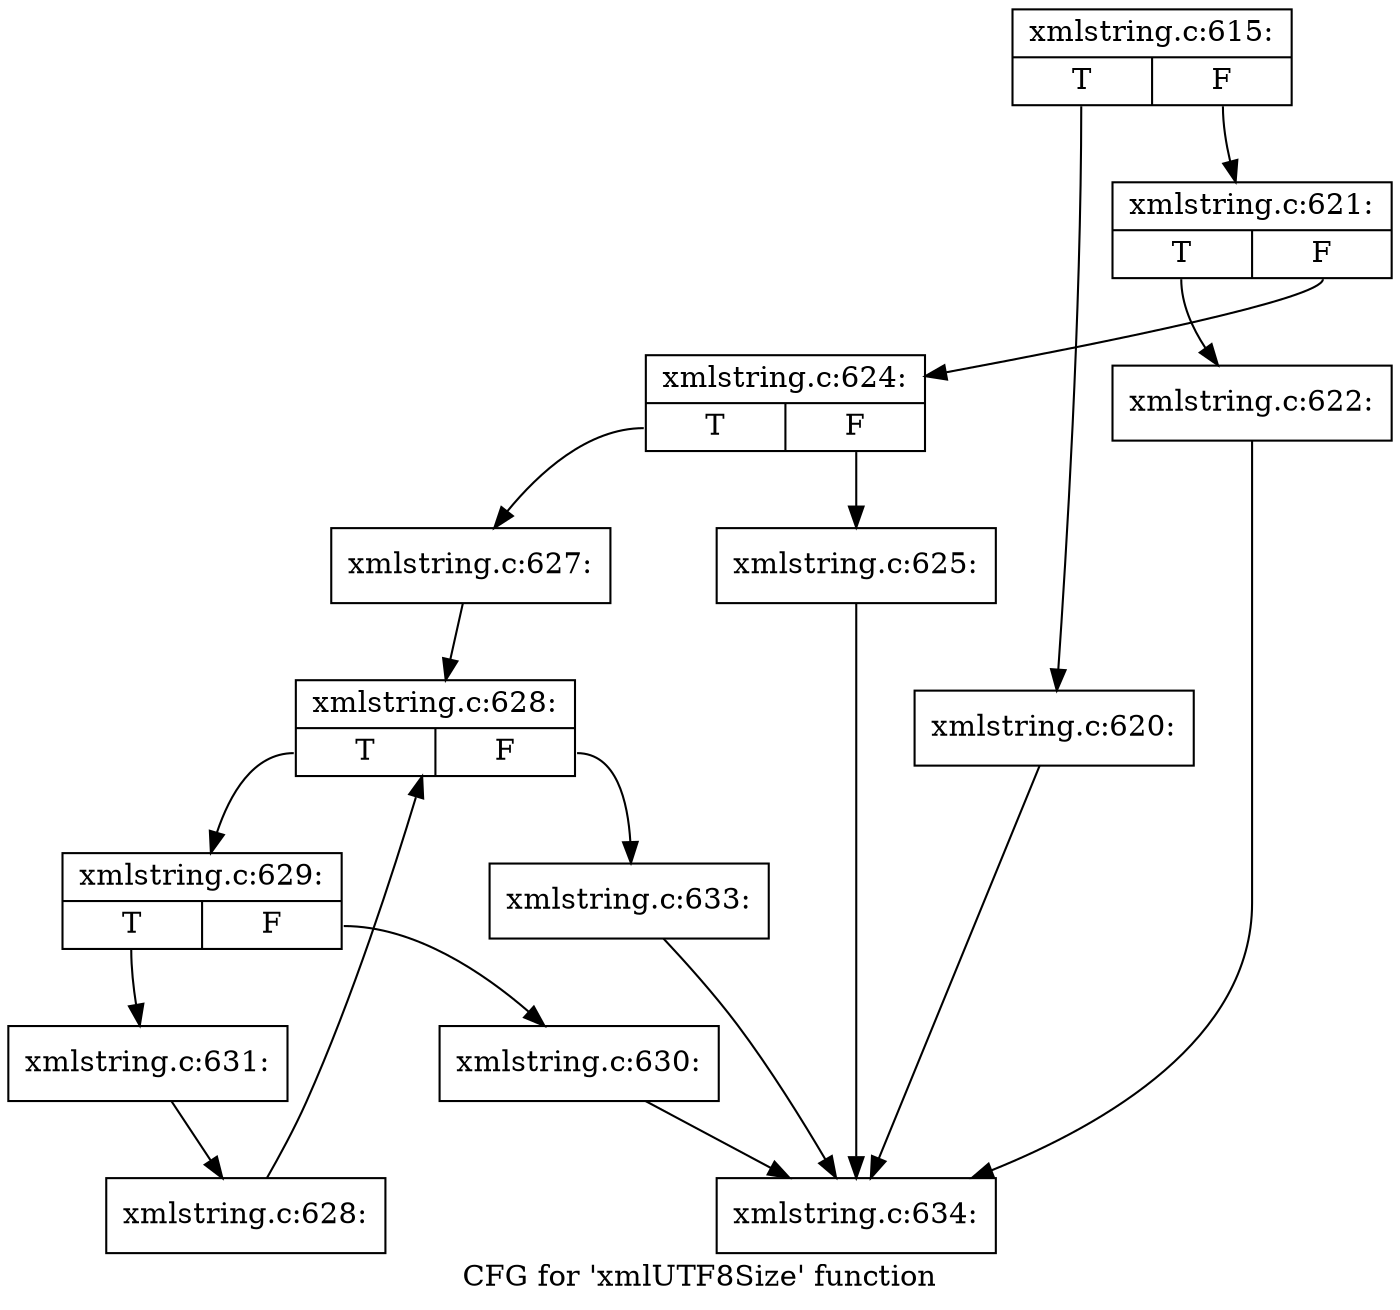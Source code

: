 digraph "CFG for 'xmlUTF8Size' function" {
	label="CFG for 'xmlUTF8Size' function";

	Node0x55c23f822110 [shape=record,label="{xmlstring.c:615:|{<s0>T|<s1>F}}"];
	Node0x55c23f822110:s0 -> Node0x55c23f821b10;
	Node0x55c23f822110:s1 -> Node0x55c23f81e080;
	Node0x55c23f821b10 [shape=record,label="{xmlstring.c:620:}"];
	Node0x55c23f821b10 -> Node0x55c23f821f10;
	Node0x55c23f81e080 [shape=record,label="{xmlstring.c:621:|{<s0>T|<s1>F}}"];
	Node0x55c23f81e080:s0 -> Node0x55c23f8254e0;
	Node0x55c23f81e080:s1 -> Node0x55c23f825530;
	Node0x55c23f8254e0 [shape=record,label="{xmlstring.c:622:}"];
	Node0x55c23f8254e0 -> Node0x55c23f821f10;
	Node0x55c23f825530 [shape=record,label="{xmlstring.c:624:|{<s0>T|<s1>F}}"];
	Node0x55c23f825530:s0 -> Node0x55c23f825b10;
	Node0x55c23f825530:s1 -> Node0x55c23f825ac0;
	Node0x55c23f825ac0 [shape=record,label="{xmlstring.c:625:}"];
	Node0x55c23f825ac0 -> Node0x55c23f821f10;
	Node0x55c23f825b10 [shape=record,label="{xmlstring.c:627:}"];
	Node0x55c23f825b10 -> Node0x55c23f826480;
	Node0x55c23f826480 [shape=record,label="{xmlstring.c:628:|{<s0>T|<s1>F}}"];
	Node0x55c23f826480:s0 -> Node0x55c23f826760;
	Node0x55c23f826480:s1 -> Node0x55c23f826260;
	Node0x55c23f826760 [shape=record,label="{xmlstring.c:629:|{<s0>T|<s1>F}}"];
	Node0x55c23f826760:s0 -> Node0x55c23f826b50;
	Node0x55c23f826760:s1 -> Node0x55c23f826b00;
	Node0x55c23f826b00 [shape=record,label="{xmlstring.c:630:}"];
	Node0x55c23f826b00 -> Node0x55c23f821f10;
	Node0x55c23f826b50 [shape=record,label="{xmlstring.c:631:}"];
	Node0x55c23f826b50 -> Node0x55c23f8266d0;
	Node0x55c23f8266d0 [shape=record,label="{xmlstring.c:628:}"];
	Node0x55c23f8266d0 -> Node0x55c23f826480;
	Node0x55c23f826260 [shape=record,label="{xmlstring.c:633:}"];
	Node0x55c23f826260 -> Node0x55c23f821f10;
	Node0x55c23f821f10 [shape=record,label="{xmlstring.c:634:}"];
}
